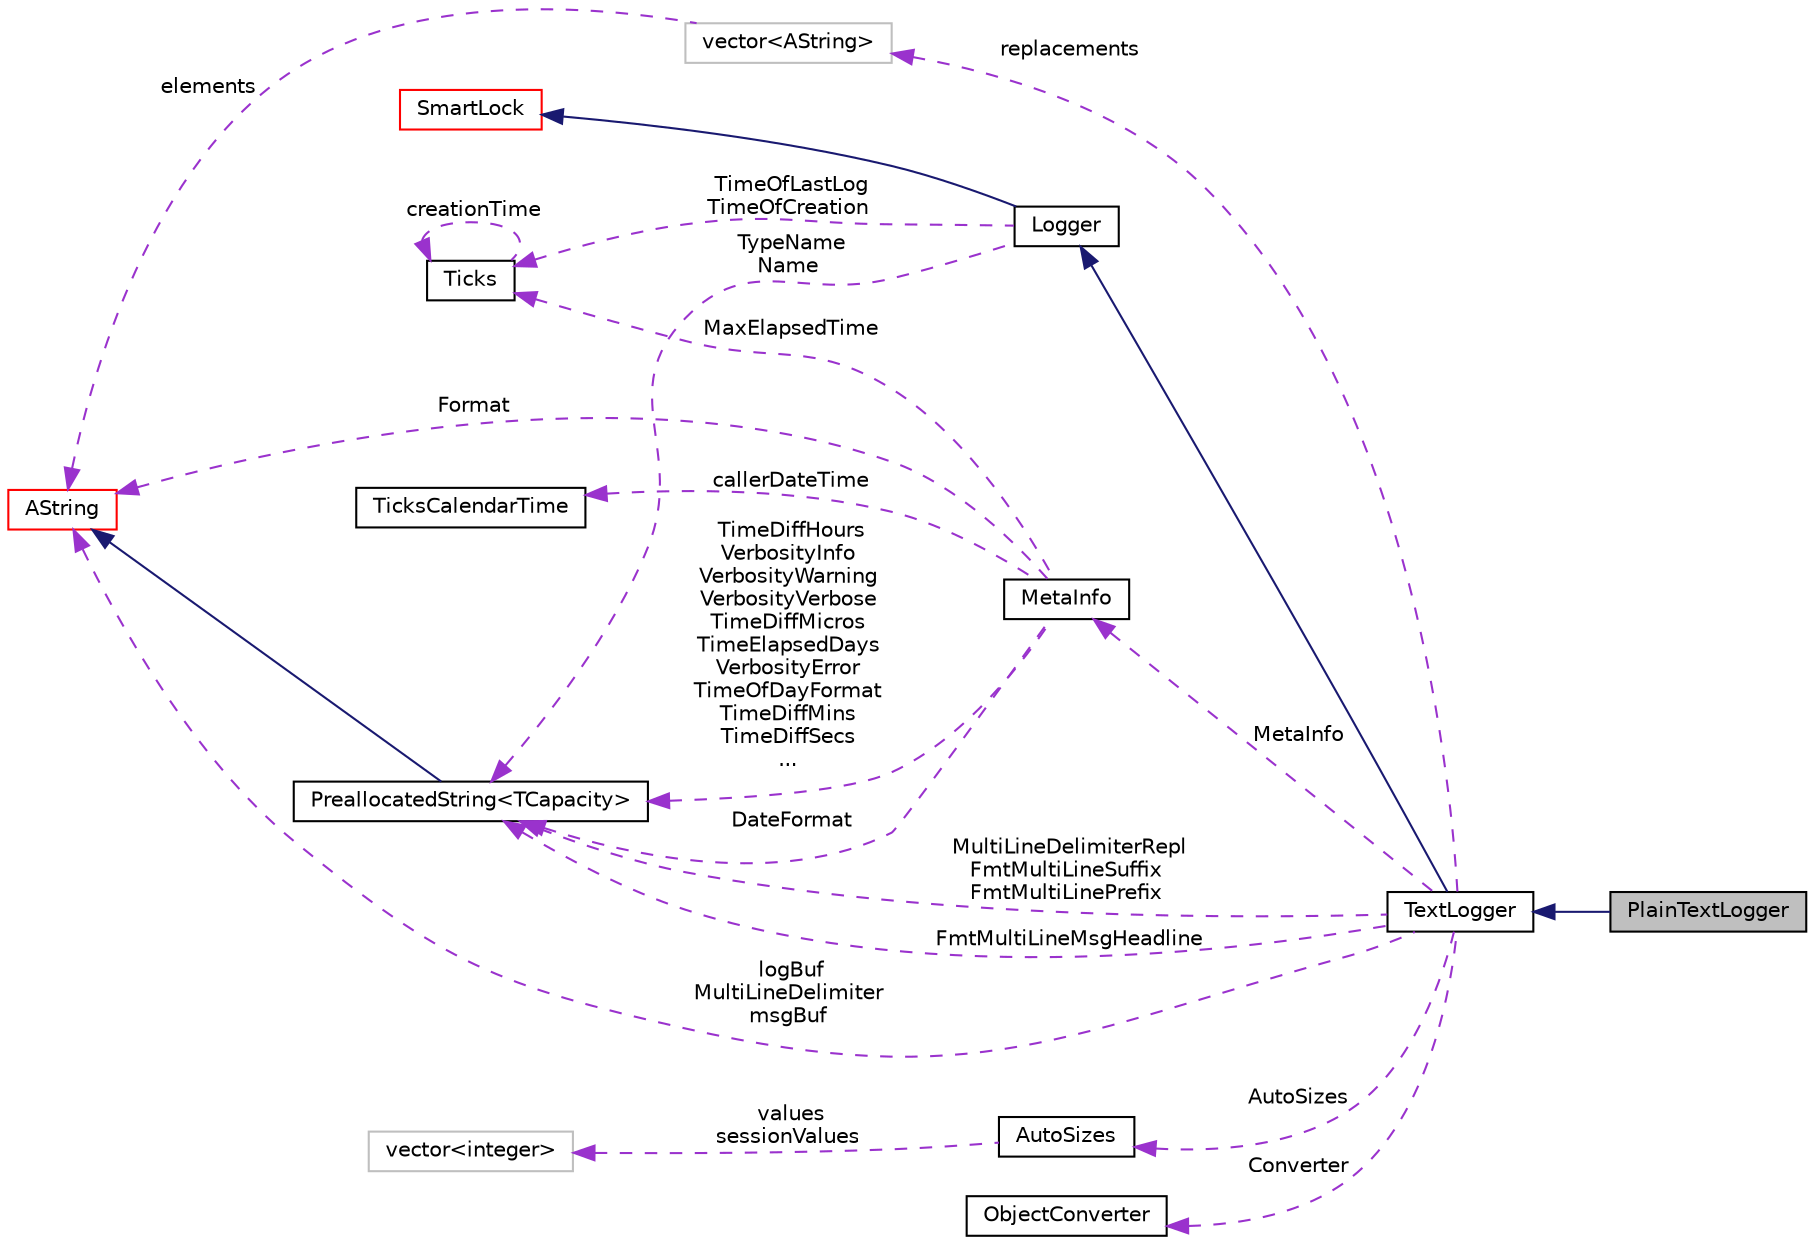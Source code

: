 digraph "PlainTextLogger"
{
  edge [fontname="Helvetica",fontsize="10",labelfontname="Helvetica",labelfontsize="10"];
  node [fontname="Helvetica",fontsize="10",shape=record];
  rankdir="LR";
  Node10 [label="PlainTextLogger",height=0.2,width=0.4,color="black", fillcolor="grey75", style="filled", fontcolor="black"];
  Node28 [label="vector\<AString\>",height=0.2,width=0.4,color="grey75", fillcolor="white", style="filled"];
  Node33 [label="vector\<integer\>",height=0.2,width=0.4,color="grey75", fillcolor="white", style="filled"];
  Node27 [label="PreallocatedString\<TCapacity\>",height=0.2,width=0.4,color="black", fillcolor="white", style="filled",URL="$classaworx_1_1lib_1_1strings_1_1PreallocatedString.html"];
  Node11 -> Node10 [dir="back",color="midnightblue",fontsize="10",style="solid",fontname="Helvetica"];
  Node12 -> Node11 [dir="back",color="midnightblue",fontsize="10",style="solid",fontname="Helvetica"];
  Node13 -> Node12 [dir="back",color="midnightblue",fontsize="10",style="solid",fontname="Helvetica"];
  Node22 -> Node11 [dir="back",color="darkorchid3",fontsize="10",style="dashed",label=" logBuf\nMultiLineDelimiter\nmsgBuf" ,fontname="Helvetica"];
  Node22 -> Node27 [dir="back",color="midnightblue",fontsize="10",style="solid",fontname="Helvetica"];
  Node22 -> Node28 [dir="back",color="darkorchid3",fontsize="10",style="dashed",label=" elements" ,fontname="Helvetica"];
  Node22 -> Node30 [dir="back",color="darkorchid3",fontsize="10",style="dashed",label=" Format" ,fontname="Helvetica"];
  Node26 -> Node12 [dir="back",color="darkorchid3",fontsize="10",style="dashed",label=" TimeOfLastLog\nTimeOfCreation" ,fontname="Helvetica"];
  Node26 -> Node26 [dir="back",color="darkorchid3",fontsize="10",style="dashed",label=" creationTime" ,fontname="Helvetica"];
  Node26 -> Node30 [dir="back",color="darkorchid3",fontsize="10",style="dashed",label=" MaxElapsedTime" ,fontname="Helvetica"];
  Node27 -> Node11 [dir="back",color="darkorchid3",fontsize="10",style="dashed",label=" MultiLineDelimiterRepl\nFmtMultiLineSuffix\nFmtMultiLinePrefix" ,fontname="Helvetica"];
  Node27 -> Node11 [dir="back",color="darkorchid3",fontsize="10",style="dashed",label=" FmtMultiLineMsgHeadline" ,fontname="Helvetica"];
  Node27 -> Node12 [dir="back",color="darkorchid3",fontsize="10",style="dashed",label=" TypeName\nName" ,fontname="Helvetica"];
  Node27 -> Node30 [dir="back",color="darkorchid3",fontsize="10",style="dashed",label=" TimeDiffHours\nVerbosityInfo\nVerbosityWarning\nVerbosityVerbose\nTimeDiffMicros\nTimeElapsedDays\nVerbosityError\nTimeOfDayFormat\nTimeDiffMins\nTimeDiffSecs\n..." ,fontname="Helvetica"];
  Node27 -> Node30 [dir="back",color="darkorchid3",fontsize="10",style="dashed",label=" DateFormat" ,fontname="Helvetica"];
  Node28 -> Node11 [dir="back",color="darkorchid3",fontsize="10",style="dashed",label=" replacements" ,fontname="Helvetica"];
  Node30 -> Node11 [dir="back",color="darkorchid3",fontsize="10",style="dashed",label=" MetaInfo" ,fontname="Helvetica"];
  Node31 -> Node30 [dir="back",color="darkorchid3",fontsize="10",style="dashed",label=" callerDateTime" ,fontname="Helvetica"];
  Node32 -> Node11 [dir="back",color="darkorchid3",fontsize="10",style="dashed",label=" AutoSizes" ,fontname="Helvetica"];
  Node33 -> Node32 [dir="back",color="darkorchid3",fontsize="10",style="dashed",label=" values\nsessionValues" ,fontname="Helvetica"];
  Node34 -> Node11 [dir="back",color="darkorchid3",fontsize="10",style="dashed",label=" Converter" ,fontname="Helvetica"];
  Node11 [label="TextLogger",height=0.2,width=0.4,color="black", fillcolor="white", style="filled",URL="$classaworx_1_1lox_1_1core_1_1textlogger_1_1TextLogger.html"];
  Node12 [label="Logger",height=0.2,width=0.4,color="black", fillcolor="white", style="filled",URL="$classaworx_1_1lox_1_1core_1_1Logger.html"];
  Node13 [label="SmartLock",height=0.2,width=0.4,color="red", fillcolor="white", style="filled",URL="$classaworx_1_1lib_1_1threads_1_1SmartLock.html"];
  Node26 [label="Ticks",height=0.2,width=0.4,color="black", fillcolor="white", style="filled",URL="$classaworx_1_1lib_1_1time_1_1Ticks.html"];
  Node22 [label="AString",height=0.2,width=0.4,color="red", fillcolor="white", style="filled",URL="$classaworx_1_1lib_1_1strings_1_1AString.html"];
  Node30 [label="MetaInfo",height=0.2,width=0.4,color="black", fillcolor="white", style="filled",URL="$classaworx_1_1lox_1_1core_1_1textlogger_1_1MetaInfo.html"];
  Node31 [label="TicksCalendarTime",height=0.2,width=0.4,color="black", fillcolor="white", style="filled",URL="$classaworx_1_1lib_1_1time_1_1TicksCalendarTime.html"];
  Node32 [label="AutoSizes",height=0.2,width=0.4,color="black", fillcolor="white", style="filled",URL="$classaworx_1_1lib_1_1strings_1_1AutoSizes.html"];
  Node34 [label="ObjectConverter",height=0.2,width=0.4,color="black", fillcolor="white", style="filled",URL="$classaworx_1_1lox_1_1core_1_1textlogger_1_1ObjectConverter.html"];
}

